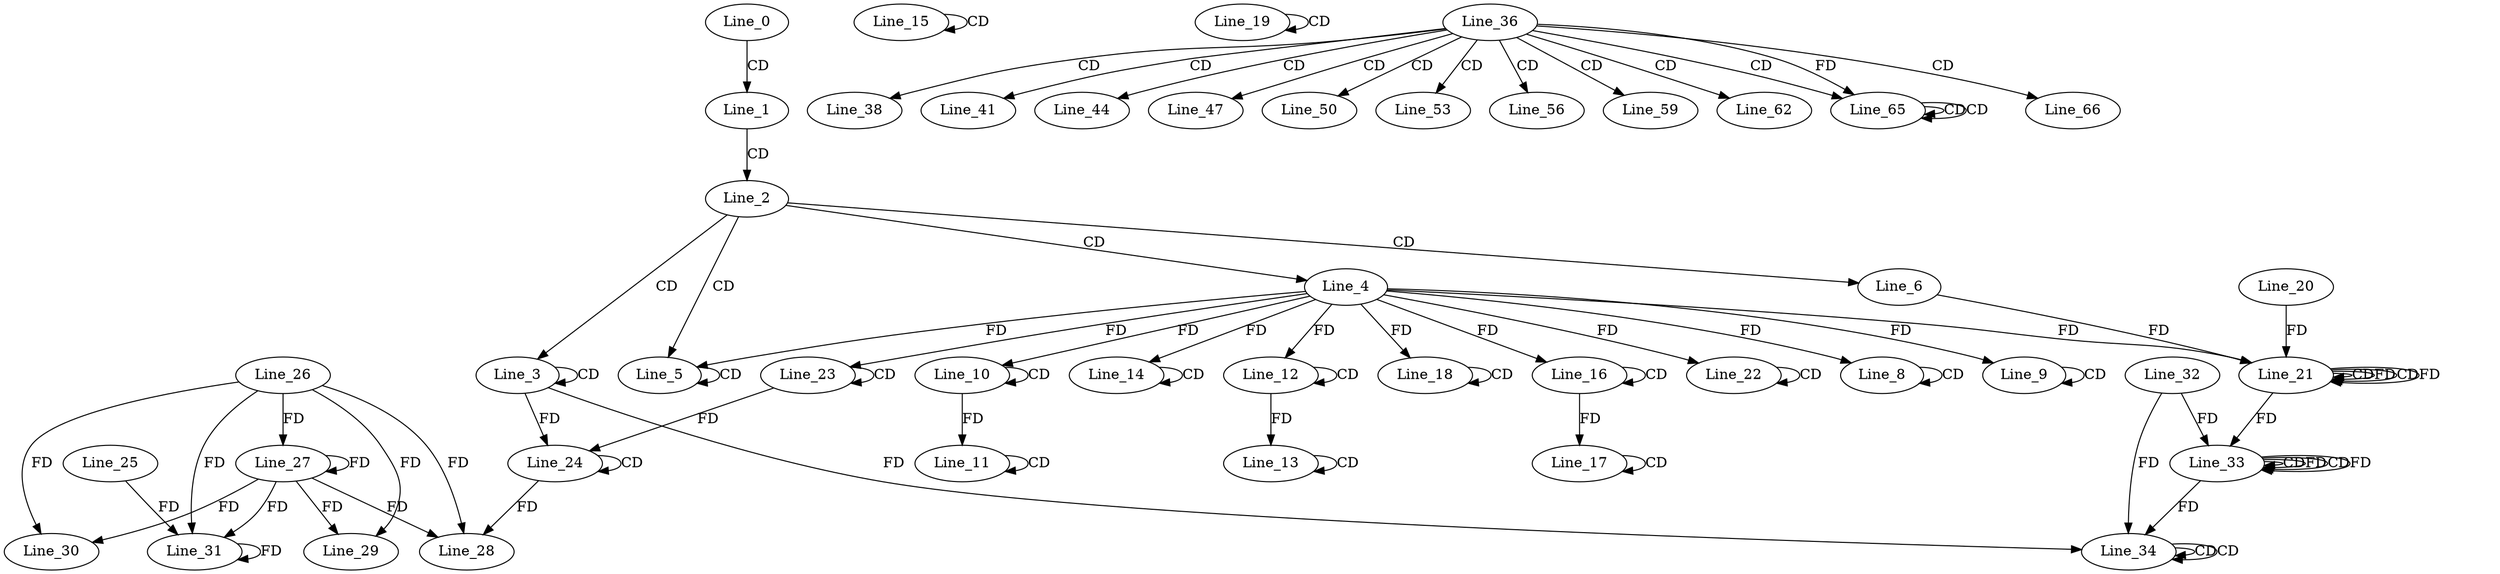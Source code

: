digraph G {
  Line_0;
  Line_1;
  Line_2;
  Line_3;
  Line_3;
  Line_4;
  Line_5;
  Line_5;
  Line_6;
  Line_8;
  Line_8;
  Line_9;
  Line_9;
  Line_10;
  Line_10;
  Line_11;
  Line_11;
  Line_12;
  Line_12;
  Line_13;
  Line_13;
  Line_14;
  Line_14;
  Line_15;
  Line_15;
  Line_16;
  Line_16;
  Line_17;
  Line_17;
  Line_18;
  Line_18;
  Line_19;
  Line_19;
  Line_21;
  Line_21;
  Line_21;
  Line_21;
  Line_20;
  Line_21;
  Line_21;
  Line_22;
  Line_22;
  Line_23;
  Line_23;
  Line_24;
  Line_24;
  Line_24;
  Line_26;
  Line_27;
  Line_27;
  Line_28;
  Line_28;
  Line_29;
  Line_30;
  Line_25;
  Line_31;
  Line_31;
  Line_33;
  Line_33;
  Line_33;
  Line_33;
  Line_32;
  Line_33;
  Line_34;
  Line_34;
  Line_34;
  Line_36;
  Line_38;
  Line_36;
  Line_41;
  Line_36;
  Line_44;
  Line_36;
  Line_47;
  Line_36;
  Line_50;
  Line_36;
  Line_53;
  Line_36;
  Line_56;
  Line_36;
  Line_59;
  Line_36;
  Line_62;
  Line_36;
  Line_65;
  Line_65;
  Line_65;
  Line_65;
  Line_66;
  Line_0 -> Line_1 [ label="CD" ];
  Line_1 -> Line_2 [ label="CD" ];
  Line_2 -> Line_3 [ label="CD" ];
  Line_3 -> Line_3 [ label="CD" ];
  Line_2 -> Line_4 [ label="CD" ];
  Line_2 -> Line_5 [ label="CD" ];
  Line_5 -> Line_5 [ label="CD" ];
  Line_4 -> Line_5 [ label="FD" ];
  Line_2 -> Line_6 [ label="CD" ];
  Line_8 -> Line_8 [ label="CD" ];
  Line_4 -> Line_8 [ label="FD" ];
  Line_9 -> Line_9 [ label="CD" ];
  Line_4 -> Line_9 [ label="FD" ];
  Line_10 -> Line_10 [ label="CD" ];
  Line_4 -> Line_10 [ label="FD" ];
  Line_11 -> Line_11 [ label="CD" ];
  Line_10 -> Line_11 [ label="FD" ];
  Line_12 -> Line_12 [ label="CD" ];
  Line_4 -> Line_12 [ label="FD" ];
  Line_13 -> Line_13 [ label="CD" ];
  Line_12 -> Line_13 [ label="FD" ];
  Line_14 -> Line_14 [ label="CD" ];
  Line_4 -> Line_14 [ label="FD" ];
  Line_15 -> Line_15 [ label="CD" ];
  Line_16 -> Line_16 [ label="CD" ];
  Line_4 -> Line_16 [ label="FD" ];
  Line_17 -> Line_17 [ label="CD" ];
  Line_16 -> Line_17 [ label="FD" ];
  Line_18 -> Line_18 [ label="CD" ];
  Line_4 -> Line_18 [ label="FD" ];
  Line_19 -> Line_19 [ label="CD" ];
  Line_6 -> Line_21 [ label="FD" ];
  Line_21 -> Line_21 [ label="CD" ];
  Line_21 -> Line_21 [ label="FD" ];
  Line_21 -> Line_21 [ label="CD" ];
  Line_21 -> Line_21 [ label="FD" ];
  Line_20 -> Line_21 [ label="FD" ];
  Line_4 -> Line_21 [ label="FD" ];
  Line_22 -> Line_22 [ label="CD" ];
  Line_4 -> Line_22 [ label="FD" ];
  Line_23 -> Line_23 [ label="CD" ];
  Line_4 -> Line_23 [ label="FD" ];
  Line_24 -> Line_24 [ label="CD" ];
  Line_3 -> Line_24 [ label="FD" ];
  Line_23 -> Line_24 [ label="FD" ];
  Line_26 -> Line_27 [ label="FD" ];
  Line_27 -> Line_27 [ label="FD" ];
  Line_26 -> Line_28 [ label="FD" ];
  Line_27 -> Line_28 [ label="FD" ];
  Line_24 -> Line_28 [ label="FD" ];
  Line_26 -> Line_29 [ label="FD" ];
  Line_27 -> Line_29 [ label="FD" ];
  Line_26 -> Line_30 [ label="FD" ];
  Line_27 -> Line_30 [ label="FD" ];
  Line_25 -> Line_31 [ label="FD" ];
  Line_31 -> Line_31 [ label="FD" ];
  Line_26 -> Line_31 [ label="FD" ];
  Line_27 -> Line_31 [ label="FD" ];
  Line_21 -> Line_33 [ label="FD" ];
  Line_33 -> Line_33 [ label="CD" ];
  Line_33 -> Line_33 [ label="FD" ];
  Line_33 -> Line_33 [ label="CD" ];
  Line_33 -> Line_33 [ label="FD" ];
  Line_32 -> Line_33 [ label="FD" ];
  Line_34 -> Line_34 [ label="CD" ];
  Line_34 -> Line_34 [ label="CD" ];
  Line_33 -> Line_34 [ label="FD" ];
  Line_32 -> Line_34 [ label="FD" ];
  Line_3 -> Line_34 [ label="FD" ];
  Line_36 -> Line_38 [ label="CD" ];
  Line_36 -> Line_41 [ label="CD" ];
  Line_36 -> Line_44 [ label="CD" ];
  Line_36 -> Line_47 [ label="CD" ];
  Line_36 -> Line_50 [ label="CD" ];
  Line_36 -> Line_53 [ label="CD" ];
  Line_36 -> Line_56 [ label="CD" ];
  Line_36 -> Line_59 [ label="CD" ];
  Line_36 -> Line_62 [ label="CD" ];
  Line_36 -> Line_65 [ label="CD" ];
  Line_65 -> Line_65 [ label="CD" ];
  Line_36 -> Line_65 [ label="FD" ];
  Line_65 -> Line_65 [ label="CD" ];
  Line_36 -> Line_66 [ label="CD" ];
}

